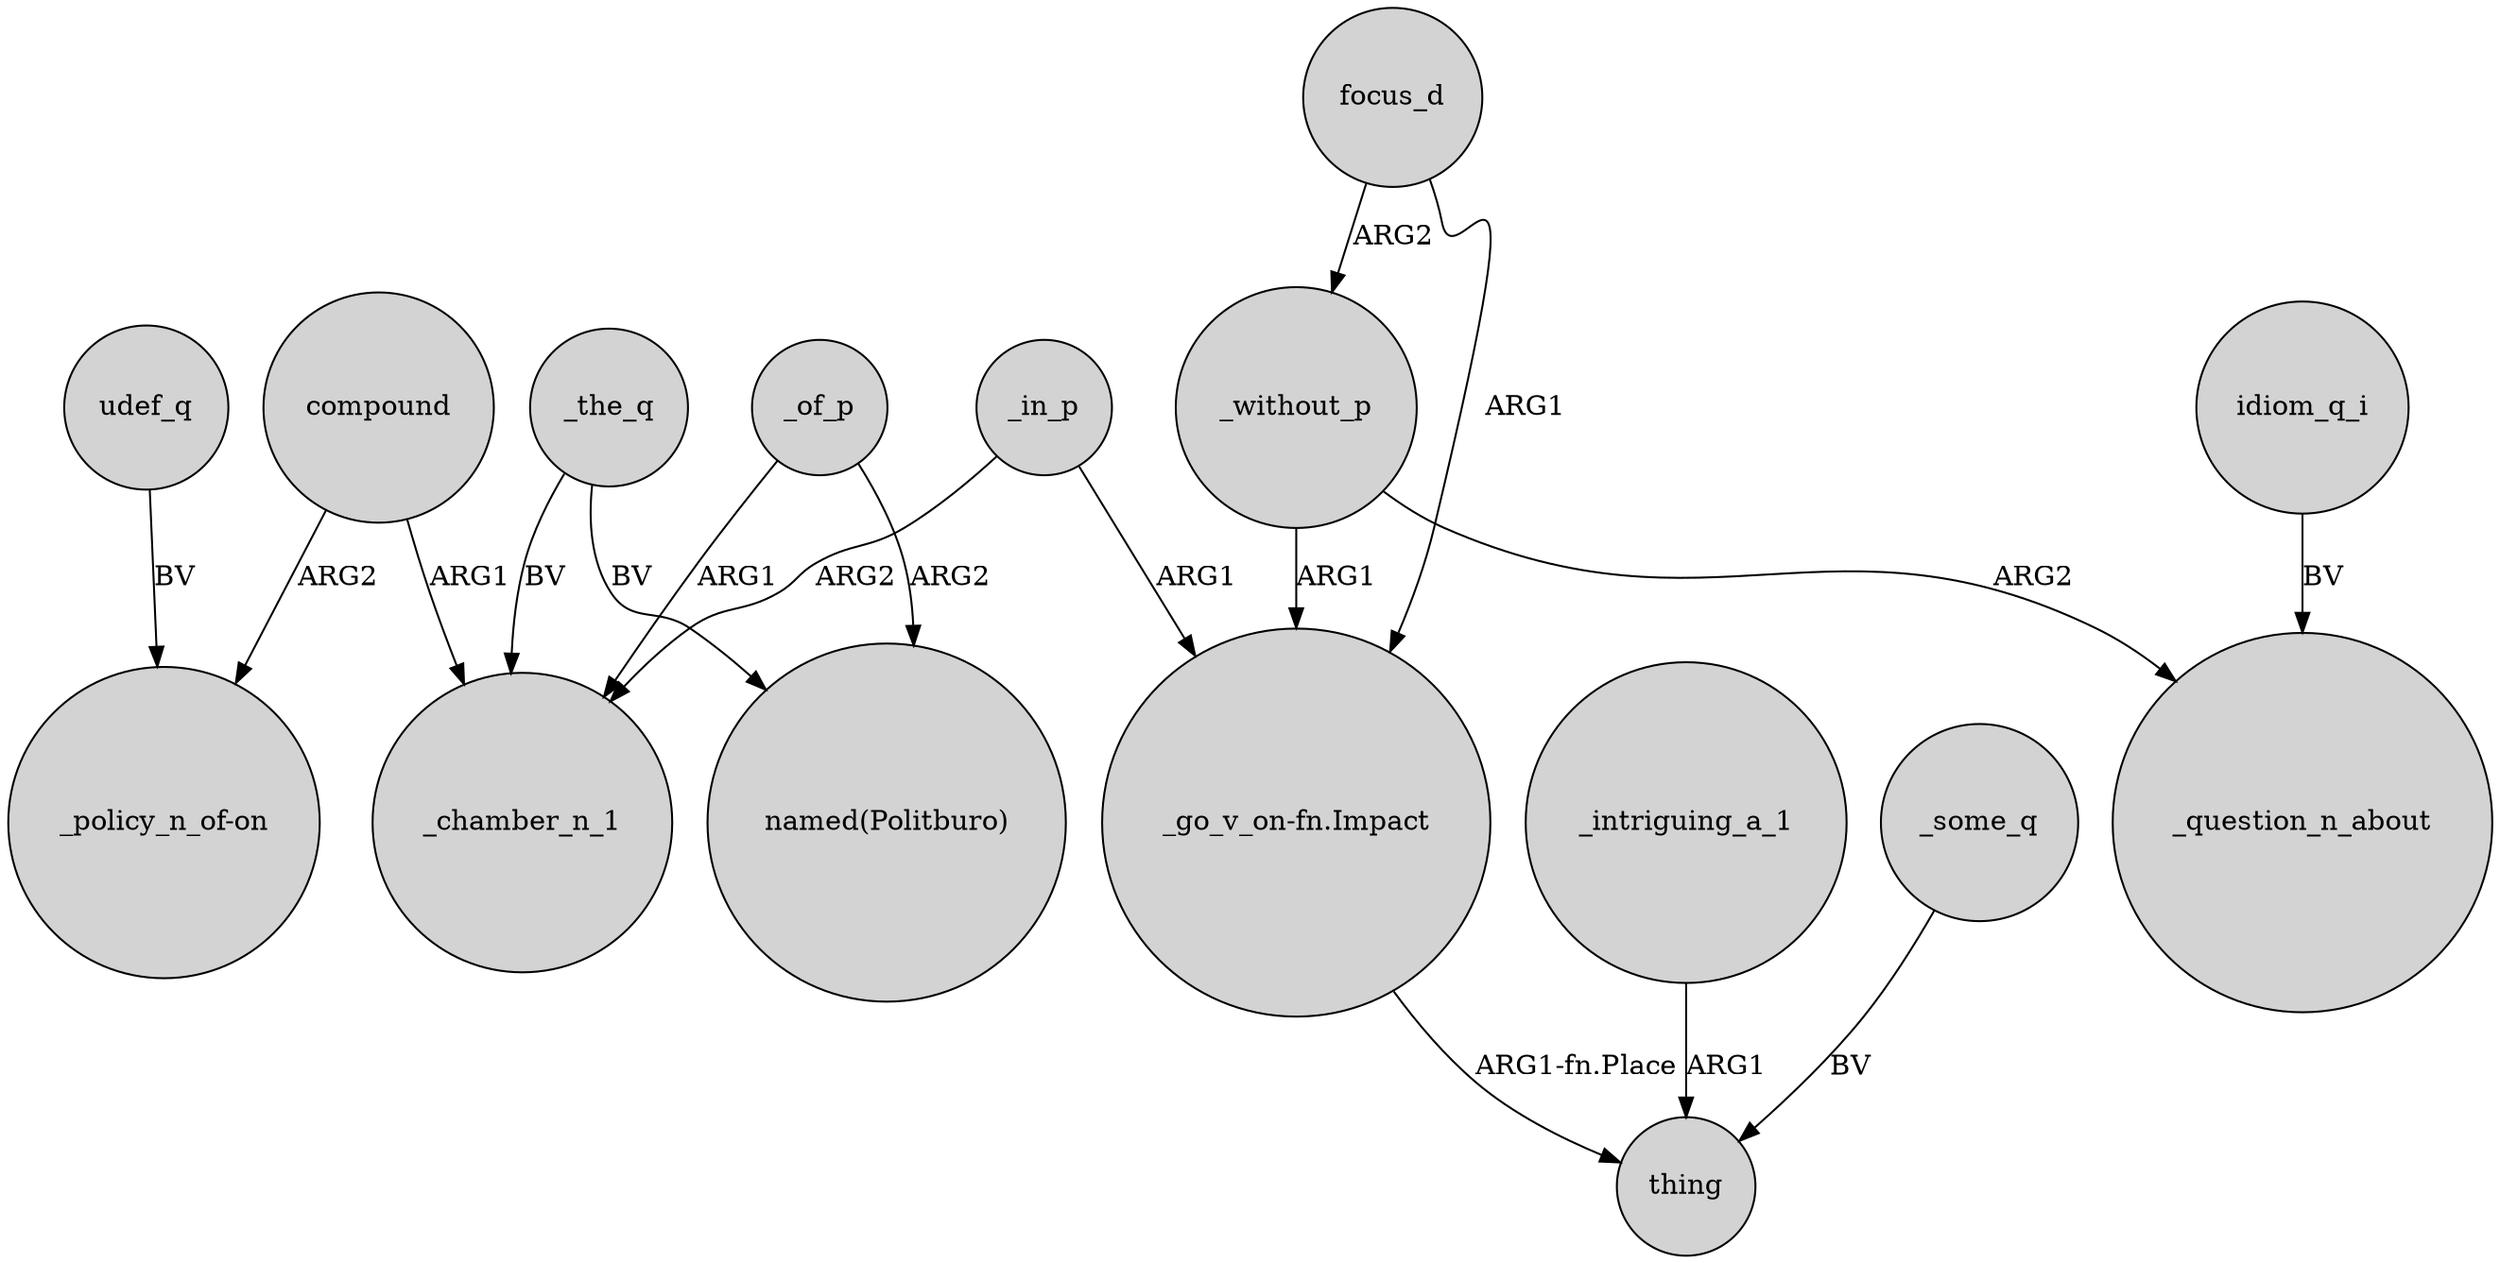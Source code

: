 digraph {
	node [shape=circle style=filled]
	_in_p -> _chamber_n_1 [label=ARG2]
	compound -> "_policy_n_of-on" [label=ARG2]
	focus_d -> _without_p [label=ARG2]
	"_go_v_on-fn.Impact" -> thing [label="ARG1-fn.Place"]
	_intriguing_a_1 -> thing [label=ARG1]
	_of_p -> "named(Politburo)" [label=ARG2]
	_without_p -> _question_n_about [label=ARG2]
	_some_q -> thing [label=BV]
	_the_q -> _chamber_n_1 [label=BV]
	_the_q -> "named(Politburo)" [label=BV]
	_in_p -> "_go_v_on-fn.Impact" [label=ARG1]
	_without_p -> "_go_v_on-fn.Impact" [label=ARG1]
	_of_p -> _chamber_n_1 [label=ARG1]
	compound -> _chamber_n_1 [label=ARG1]
	udef_q -> "_policy_n_of-on" [label=BV]
	focus_d -> "_go_v_on-fn.Impact" [label=ARG1]
	idiom_q_i -> _question_n_about [label=BV]
}
